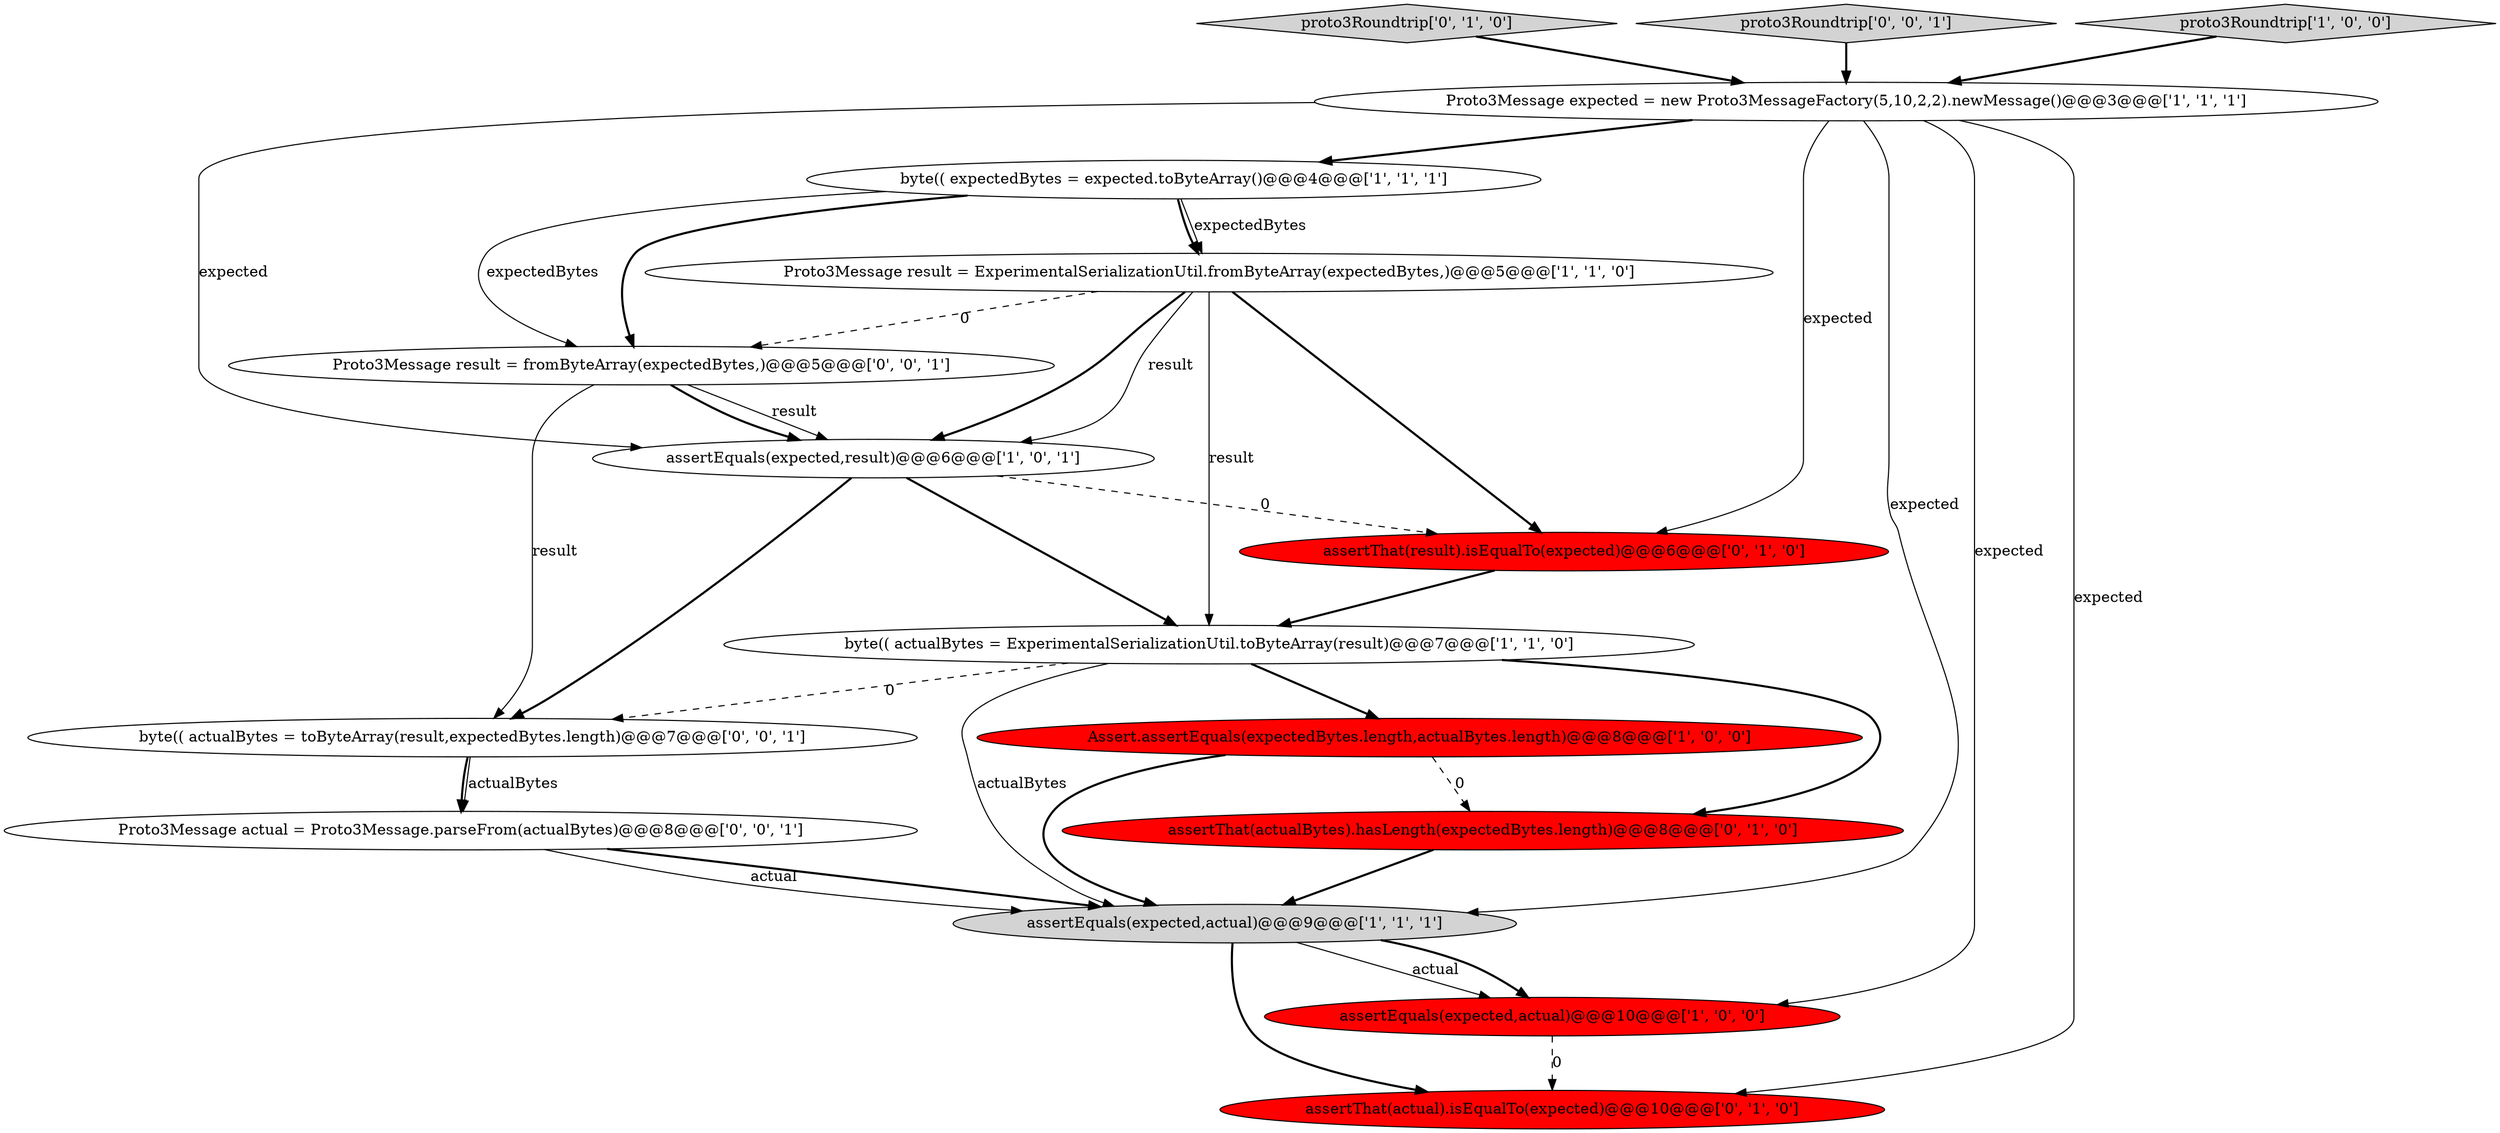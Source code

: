 digraph {
11 [style = filled, label = "assertThat(actualBytes).hasLength(expectedBytes.length)@@@8@@@['0', '1', '0']", fillcolor = red, shape = ellipse image = "AAA1AAABBB2BBB"];
7 [style = filled, label = "Assert.assertEquals(expectedBytes.length,actualBytes.length)@@@8@@@['1', '0', '0']", fillcolor = red, shape = ellipse image = "AAA1AAABBB1BBB"];
8 [style = filled, label = "assertEquals(expected,actual)@@@10@@@['1', '0', '0']", fillcolor = red, shape = ellipse image = "AAA1AAABBB1BBB"];
1 [style = filled, label = "byte(( actualBytes = ExperimentalSerializationUtil.toByteArray(result)@@@7@@@['1', '1', '0']", fillcolor = white, shape = ellipse image = "AAA0AAABBB1BBB"];
10 [style = filled, label = "proto3Roundtrip['0', '1', '0']", fillcolor = lightgray, shape = diamond image = "AAA0AAABBB2BBB"];
13 [style = filled, label = "Proto3Message result = fromByteArray(expectedBytes,)@@@5@@@['0', '0', '1']", fillcolor = white, shape = ellipse image = "AAA0AAABBB3BBB"];
15 [style = filled, label = "proto3Roundtrip['0', '0', '1']", fillcolor = lightgray, shape = diamond image = "AAA0AAABBB3BBB"];
0 [style = filled, label = "Proto3Message expected = new Proto3MessageFactory(5,10,2,2).newMessage()@@@3@@@['1', '1', '1']", fillcolor = white, shape = ellipse image = "AAA0AAABBB1BBB"];
5 [style = filled, label = "Proto3Message result = ExperimentalSerializationUtil.fromByteArray(expectedBytes,)@@@5@@@['1', '1', '0']", fillcolor = white, shape = ellipse image = "AAA0AAABBB1BBB"];
6 [style = filled, label = "assertEquals(expected,result)@@@6@@@['1', '0', '1']", fillcolor = white, shape = ellipse image = "AAA0AAABBB1BBB"];
9 [style = filled, label = "assertThat(actual).isEqualTo(expected)@@@10@@@['0', '1', '0']", fillcolor = red, shape = ellipse image = "AAA1AAABBB2BBB"];
3 [style = filled, label = "proto3Roundtrip['1', '0', '0']", fillcolor = lightgray, shape = diamond image = "AAA0AAABBB1BBB"];
14 [style = filled, label = "Proto3Message actual = Proto3Message.parseFrom(actualBytes)@@@8@@@['0', '0', '1']", fillcolor = white, shape = ellipse image = "AAA0AAABBB3BBB"];
4 [style = filled, label = "byte(( expectedBytes = expected.toByteArray()@@@4@@@['1', '1', '1']", fillcolor = white, shape = ellipse image = "AAA0AAABBB1BBB"];
16 [style = filled, label = "byte(( actualBytes = toByteArray(result,expectedBytes.length)@@@7@@@['0', '0', '1']", fillcolor = white, shape = ellipse image = "AAA0AAABBB3BBB"];
2 [style = filled, label = "assertEquals(expected,actual)@@@9@@@['1', '1', '1']", fillcolor = lightgray, shape = ellipse image = "AAA0AAABBB1BBB"];
12 [style = filled, label = "assertThat(result).isEqualTo(expected)@@@6@@@['0', '1', '0']", fillcolor = red, shape = ellipse image = "AAA1AAABBB2BBB"];
5->13 [style = dashed, label="0"];
0->8 [style = solid, label="expected"];
16->14 [style = solid, label="actualBytes"];
5->6 [style = solid, label="result"];
4->13 [style = solid, label="expectedBytes"];
4->13 [style = bold, label=""];
7->11 [style = dashed, label="0"];
2->9 [style = bold, label=""];
12->1 [style = bold, label=""];
1->7 [style = bold, label=""];
11->2 [style = bold, label=""];
3->0 [style = bold, label=""];
1->11 [style = bold, label=""];
0->9 [style = solid, label="expected"];
4->5 [style = solid, label="expectedBytes"];
6->12 [style = dashed, label="0"];
8->9 [style = dashed, label="0"];
6->1 [style = bold, label=""];
0->2 [style = solid, label="expected"];
13->16 [style = solid, label="result"];
5->6 [style = bold, label=""];
5->12 [style = bold, label=""];
0->4 [style = bold, label=""];
6->16 [style = bold, label=""];
7->2 [style = bold, label=""];
1->2 [style = solid, label="actualBytes"];
0->12 [style = solid, label="expected"];
15->0 [style = bold, label=""];
1->16 [style = dashed, label="0"];
10->0 [style = bold, label=""];
13->6 [style = solid, label="result"];
2->8 [style = solid, label="actual"];
5->1 [style = solid, label="result"];
16->14 [style = bold, label=""];
14->2 [style = bold, label=""];
13->6 [style = bold, label=""];
14->2 [style = solid, label="actual"];
4->5 [style = bold, label=""];
0->6 [style = solid, label="expected"];
2->8 [style = bold, label=""];
}
